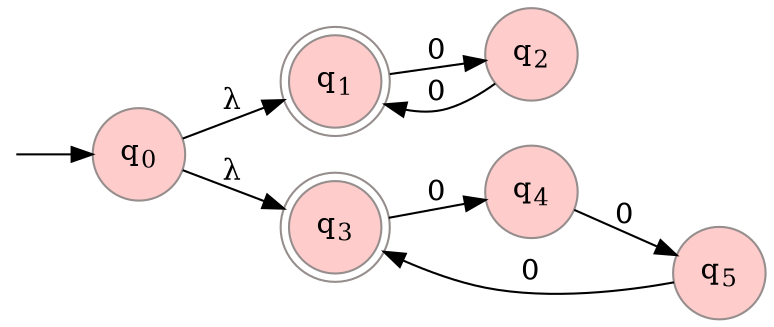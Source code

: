 digraph fsa_04 {

	dpi = 480;
	rankdir=LR;

	"startRes" [shape=point, style="invis"];
	node [shape = doublecircle, color="#968D8D", fontcolor=black, fillcolor="#FFCCCC", style="filled"];
	"q1", "q3";

	node [shape = circle];

	"q0" [label=<q<sub>0</sub>>, pos="3,6!"];
	"q1" [label=<q<sub>1</sub>>, pos="6,3!"];
	"q2" [label=<q<sub>2</sub>>, pos="9,3!"];
	"q3" [label=<q<sub>3</sub>>, pos="6,9!"];
	"q4" [label=<q<sub>4</sub>>, pos="10,9!"];
	"q5" [label=<q<sub>5</sub>>, pos="8,12!"];

	"startRes" -> "q0";

	"q0" -> "q1" [label="λ"];
	"q0" -> "q3" [label="λ"];
	"q1" -> "q2" [label="0"];
	"q2" -> "q1" [label="0"];
	"q3" -> "q4" [label="0"];
	"q4" -> "q5" [label="0"];
	"q5" -> "q3" [label="0"];


}
